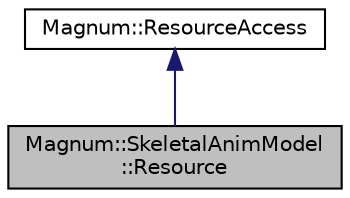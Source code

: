 digraph "Magnum::SkeletalAnimModel::Resource"
{
  edge [fontname="Helvetica",fontsize="10",labelfontname="Helvetica",labelfontsize="10"];
  node [fontname="Helvetica",fontsize="10",shape=record];
  Node1 [label="Magnum::SkeletalAnimModel\l::Resource",height=0.2,width=0.4,color="black", fillcolor="grey75", style="filled", fontcolor="black"];
  Node2 -> Node1 [dir="back",color="midnightblue",fontsize="10",style="solid",fontname="Helvetica"];
  Node2 [label="Magnum::ResourceAccess",height=0.2,width=0.4,color="black", fillcolor="white", style="filled",URL="$class_magnum_1_1_resource_access.html"];
}

